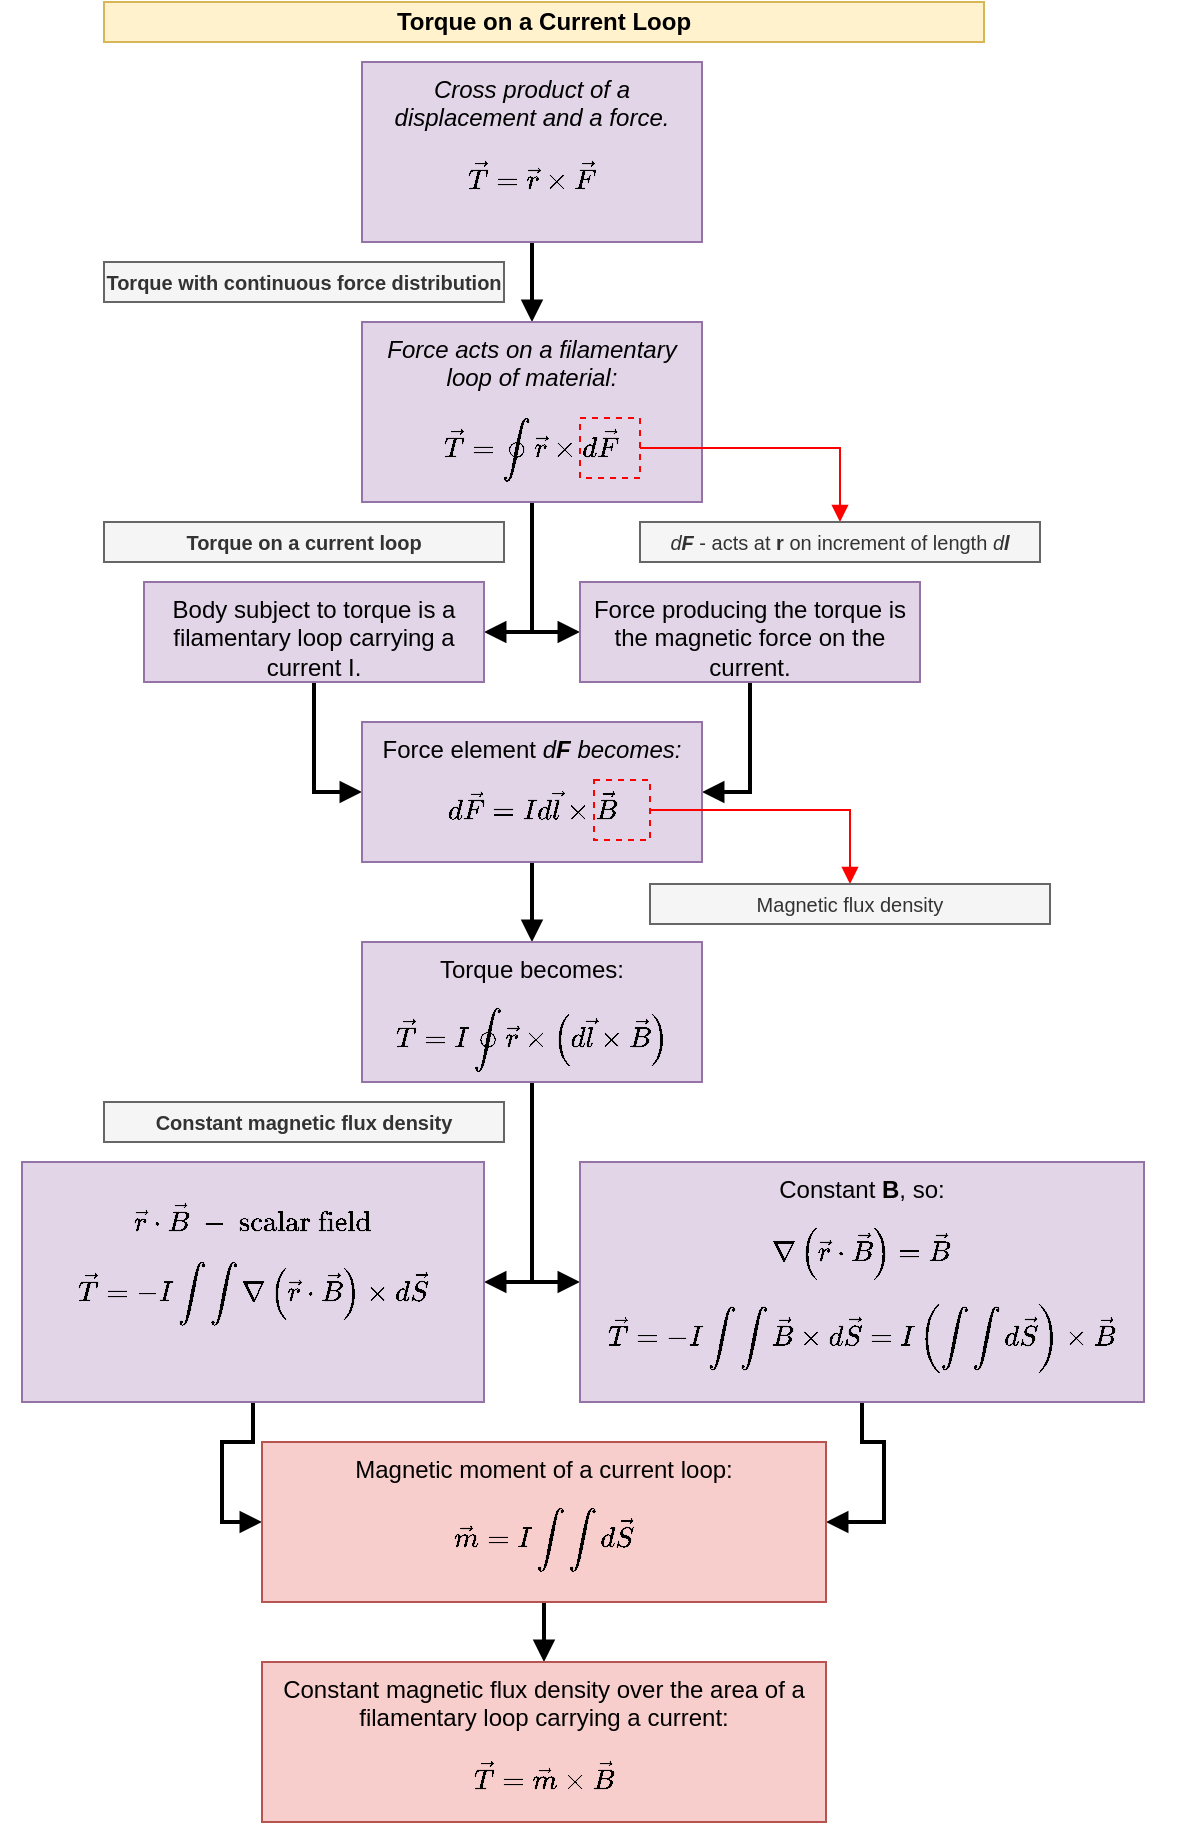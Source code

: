 <mxfile version="14.3.0" type="google"><diagram id="yd6e96ZKHSOM1lPTXcrp" name="Page-1"><mxGraphModel dx="2066" dy="1091" grid="1" gridSize="10" guides="1" tooltips="1" connect="1" arrows="1" fold="1" page="1" pageScale="1" pageWidth="827" pageHeight="1169" math="1" shadow="0"><root><mxCell id="0"/><mxCell id="1" parent="0"/><mxCell id="GQxGj6bcf2xUWcsVvhRo-1" value="Torque on a Current Loop" style="text;html=1;strokeColor=#d6b656;fillColor=#fff2cc;align=center;verticalAlign=middle;whiteSpace=wrap;rounded=0;fontStyle=1" parent="1" vertex="1"><mxGeometry x="200" y="160" width="440" height="20" as="geometry"/></mxCell><mxCell id="GQxGj6bcf2xUWcsVvhRo-5" value="" style="edgeStyle=orthogonalEdgeStyle;rounded=0;orthogonalLoop=1;jettySize=auto;html=1;endArrow=block;endFill=1;strokeWidth=2;" parent="1" source="GQxGj6bcf2xUWcsVvhRo-2" target="GQxGj6bcf2xUWcsVvhRo-4" edge="1"><mxGeometry relative="1" as="geometry"/></mxCell><mxCell id="GQxGj6bcf2xUWcsVvhRo-2" value="&lt;i&gt;Cross product of a displacement and a force.&lt;br&gt;$$\vec{T}=\vec{r}\times\vec{F}$$&lt;br&gt;&lt;/i&gt;" style="rounded=0;whiteSpace=wrap;html=1;fillColor=#e1d5e7;strokeColor=#9673a6;align=center;verticalAlign=top;" parent="1" vertex="1"><mxGeometry x="329" y="190" width="170" height="90" as="geometry"/></mxCell><mxCell id="GQxGj6bcf2xUWcsVvhRo-3" value="&lt;font style=&quot;font-size: 10px&quot;&gt;&lt;span&gt;Torque with continuous force distribution&lt;/span&gt;&lt;/font&gt;" style="text;html=1;strokeColor=#666666;fillColor=#f5f5f5;align=center;verticalAlign=middle;whiteSpace=wrap;rounded=0;fontStyle=1;fontColor=#333333;" parent="1" vertex="1"><mxGeometry x="200" y="290" width="200" height="20" as="geometry"/></mxCell><mxCell id="GQxGj6bcf2xUWcsVvhRo-14" style="edgeStyle=orthogonalEdgeStyle;rounded=0;orthogonalLoop=1;jettySize=auto;html=1;entryX=1;entryY=0.5;entryDx=0;entryDy=0;endArrow=block;endFill=1;strokeWidth=2;" parent="1" source="GQxGj6bcf2xUWcsVvhRo-4" target="GQxGj6bcf2xUWcsVvhRo-11" edge="1"><mxGeometry relative="1" as="geometry"><Array as="points"><mxPoint x="414" y="475"/></Array></mxGeometry></mxCell><mxCell id="GQxGj6bcf2xUWcsVvhRo-15" style="edgeStyle=orthogonalEdgeStyle;rounded=0;orthogonalLoop=1;jettySize=auto;html=1;entryX=0;entryY=0.5;entryDx=0;entryDy=0;endArrow=block;endFill=1;strokeColor=#000000;strokeWidth=2;" parent="1" source="GQxGj6bcf2xUWcsVvhRo-4" target="GQxGj6bcf2xUWcsVvhRo-13" edge="1"><mxGeometry relative="1" as="geometry"><Array as="points"><mxPoint x="414" y="475"/></Array></mxGeometry></mxCell><mxCell id="GQxGj6bcf2xUWcsVvhRo-4" value="&lt;i&gt;Force acts on a filamentary loop of material:&lt;br&gt;$$\vec{T}=\oint\vec{r}\times d\vec{F}$$&lt;br&gt;&lt;/i&gt;" style="rounded=0;whiteSpace=wrap;html=1;fillColor=#e1d5e7;strokeColor=#9673a6;align=center;verticalAlign=top;" parent="1" vertex="1"><mxGeometry x="329" y="320" width="170" height="90" as="geometry"/></mxCell><mxCell id="GQxGj6bcf2xUWcsVvhRo-9" style="edgeStyle=orthogonalEdgeStyle;rounded=0;orthogonalLoop=1;jettySize=auto;html=1;endArrow=block;endFill=1;strokeWidth=1;strokeColor=#FF0000;exitX=1;exitY=0.5;exitDx=0;exitDy=0;" parent="1" source="GQxGj6bcf2xUWcsVvhRo-6" target="GQxGj6bcf2xUWcsVvhRo-8" edge="1"><mxGeometry relative="1" as="geometry"/></mxCell><mxCell id="GQxGj6bcf2xUWcsVvhRo-6" value="" style="rounded=0;whiteSpace=wrap;html=1;align=center;fillColor=none;dashed=1;strokeColor=#FF0000;" parent="1" vertex="1"><mxGeometry x="438" y="368" width="30" height="30" as="geometry"/></mxCell><mxCell id="GQxGj6bcf2xUWcsVvhRo-8" value="&lt;span style=&quot;font-size: 10px&quot;&gt;&lt;i&gt;d&lt;b&gt;F&lt;/b&gt;&lt;/i&gt; - acts at &lt;b&gt;r&lt;/b&gt; on increment of length &lt;i&gt;d&lt;b&gt;l&lt;/b&gt;&lt;/i&gt;&lt;/span&gt;" style="text;html=1;strokeColor=#666666;fillColor=#f5f5f5;align=center;verticalAlign=middle;whiteSpace=wrap;rounded=0;fontStyle=0;fontColor=#333333;" parent="1" vertex="1"><mxGeometry x="468" y="420" width="200" height="20" as="geometry"/></mxCell><mxCell id="GQxGj6bcf2xUWcsVvhRo-17" style="edgeStyle=orthogonalEdgeStyle;rounded=0;orthogonalLoop=1;jettySize=auto;html=1;entryX=0;entryY=0.5;entryDx=0;entryDy=0;endArrow=block;endFill=1;strokeColor=#000000;strokeWidth=2;" parent="1" source="GQxGj6bcf2xUWcsVvhRo-11" target="GQxGj6bcf2xUWcsVvhRo-16" edge="1"><mxGeometry relative="1" as="geometry"><Array as="points"><mxPoint x="305" y="555"/></Array></mxGeometry></mxCell><mxCell id="GQxGj6bcf2xUWcsVvhRo-11" value="&lt;span&gt;Body subject to torque is a filamentary loop carrying a current I.&lt;br&gt;&lt;/span&gt;" style="rounded=0;whiteSpace=wrap;html=1;fillColor=#e1d5e7;strokeColor=#9673a6;align=center;verticalAlign=top;fontStyle=0" parent="1" vertex="1"><mxGeometry x="220" y="450" width="170" height="50" as="geometry"/></mxCell><mxCell id="GQxGj6bcf2xUWcsVvhRo-12" value="&lt;font style=&quot;font-size: 10px&quot;&gt;&lt;span&gt;Torque on a current loop&lt;/span&gt;&lt;/font&gt;" style="text;html=1;strokeColor=#666666;fillColor=#f5f5f5;align=center;verticalAlign=middle;whiteSpace=wrap;rounded=0;fontStyle=1;fontColor=#333333;" parent="1" vertex="1"><mxGeometry x="200" y="420" width="200" height="20" as="geometry"/></mxCell><mxCell id="GQxGj6bcf2xUWcsVvhRo-18" style="edgeStyle=orthogonalEdgeStyle;rounded=0;orthogonalLoop=1;jettySize=auto;html=1;entryX=1;entryY=0.5;entryDx=0;entryDy=0;endArrow=block;endFill=1;strokeColor=#000000;strokeWidth=2;" parent="1" source="GQxGj6bcf2xUWcsVvhRo-13" target="GQxGj6bcf2xUWcsVvhRo-16" edge="1"><mxGeometry relative="1" as="geometry"><Array as="points"><mxPoint x="523" y="555"/></Array></mxGeometry></mxCell><mxCell id="GQxGj6bcf2xUWcsVvhRo-13" value="&lt;span&gt;Force producing the torque is the magnetic force on the current.&lt;br&gt;&lt;/span&gt;" style="rounded=0;whiteSpace=wrap;html=1;fillColor=#e1d5e7;strokeColor=#9673a6;align=center;verticalAlign=top;fontStyle=0" parent="1" vertex="1"><mxGeometry x="438" y="450" width="170" height="50" as="geometry"/></mxCell><mxCell id="GQxGj6bcf2xUWcsVvhRo-23" value="" style="edgeStyle=orthogonalEdgeStyle;rounded=0;orthogonalLoop=1;jettySize=auto;html=1;endArrow=block;endFill=1;strokeColor=#000000;strokeWidth=2;" parent="1" source="GQxGj6bcf2xUWcsVvhRo-16" target="GQxGj6bcf2xUWcsVvhRo-22" edge="1"><mxGeometry relative="1" as="geometry"/></mxCell><mxCell id="GQxGj6bcf2xUWcsVvhRo-16" value="Force element &lt;i&gt;d&lt;b&gt;F &lt;/b&gt;becomes:&lt;br&gt;&lt;/i&gt;$$d\vec{F}=Id\vec{l}\times\vec{B}$$" style="rounded=0;whiteSpace=wrap;html=1;fillColor=#e1d5e7;strokeColor=#9673a6;align=center;verticalAlign=top;fontStyle=0" parent="1" vertex="1"><mxGeometry x="329" y="520" width="170" height="70" as="geometry"/></mxCell><mxCell id="GQxGj6bcf2xUWcsVvhRo-19" style="edgeStyle=orthogonalEdgeStyle;rounded=0;orthogonalLoop=1;jettySize=auto;html=1;endArrow=block;endFill=1;strokeWidth=1;strokeColor=#FF0000;exitX=1;exitY=0.5;exitDx=0;exitDy=0;" parent="1" source="GQxGj6bcf2xUWcsVvhRo-20" target="GQxGj6bcf2xUWcsVvhRo-21" edge="1"><mxGeometry relative="1" as="geometry"/></mxCell><mxCell id="GQxGj6bcf2xUWcsVvhRo-20" value="" style="rounded=0;whiteSpace=wrap;html=1;align=center;fillColor=none;dashed=1;strokeColor=#FF0000;" parent="1" vertex="1"><mxGeometry x="445" y="549" width="28" height="30" as="geometry"/></mxCell><mxCell id="GQxGj6bcf2xUWcsVvhRo-21" value="&lt;span style=&quot;font-size: 10px&quot;&gt;Magnetic flux density&lt;/span&gt;" style="text;html=1;strokeColor=#666666;fillColor=#f5f5f5;align=center;verticalAlign=middle;whiteSpace=wrap;rounded=0;fontStyle=0;fontColor=#333333;" parent="1" vertex="1"><mxGeometry x="473" y="601" width="200" height="20" as="geometry"/></mxCell><mxCell id="GQxGj6bcf2xUWcsVvhRo-26" value="" style="edgeStyle=orthogonalEdgeStyle;rounded=0;orthogonalLoop=1;jettySize=auto;html=1;endArrow=block;endFill=1;strokeColor=#000000;strokeWidth=2;entryX=0;entryY=0.5;entryDx=0;entryDy=0;" parent="1" source="GQxGj6bcf2xUWcsVvhRo-22" target="GQxGj6bcf2xUWcsVvhRo-25" edge="1"><mxGeometry relative="1" as="geometry"/></mxCell><mxCell id="GQxGj6bcf2xUWcsVvhRo-28" style="edgeStyle=orthogonalEdgeStyle;rounded=0;orthogonalLoop=1;jettySize=auto;html=1;entryX=1;entryY=0.5;entryDx=0;entryDy=0;endArrow=block;endFill=1;strokeColor=#000000;strokeWidth=2;" parent="1" source="GQxGj6bcf2xUWcsVvhRo-22" target="GQxGj6bcf2xUWcsVvhRo-27" edge="1"><mxGeometry relative="1" as="geometry"/></mxCell><mxCell id="GQxGj6bcf2xUWcsVvhRo-22" value="Torque becomes:&lt;br&gt;$$\vec{T}=I\oint\vec{r}\times\left(d\vec{l}\times\vec{B}\right)$$" style="rounded=0;whiteSpace=wrap;html=1;fillColor=#e1d5e7;strokeColor=#9673a6;align=center;verticalAlign=top;fontStyle=0" parent="1" vertex="1"><mxGeometry x="329" y="630" width="170" height="70" as="geometry"/></mxCell><mxCell id="GQxGj6bcf2xUWcsVvhRo-24" value="&lt;font style=&quot;font-size: 10px&quot;&gt;&lt;span&gt;Constant magnetic flux density&lt;/span&gt;&lt;/font&gt;" style="text;html=1;strokeColor=#666666;fillColor=#f5f5f5;align=center;verticalAlign=middle;whiteSpace=wrap;rounded=0;fontStyle=1;fontColor=#333333;" parent="1" vertex="1"><mxGeometry x="200" y="710" width="200" height="20" as="geometry"/></mxCell><mxCell id="GQxGj6bcf2xUWcsVvhRo-33" style="edgeStyle=orthogonalEdgeStyle;rounded=0;orthogonalLoop=1;jettySize=auto;html=1;entryX=1;entryY=0.5;entryDx=0;entryDy=0;endArrow=block;endFill=1;strokeColor=#000000;strokeWidth=2;" parent="1" source="GQxGj6bcf2xUWcsVvhRo-25" target="GQxGj6bcf2xUWcsVvhRo-29" edge="1"><mxGeometry relative="1" as="geometry"><Array as="points"><mxPoint x="579" y="880"/><mxPoint x="590" y="880"/><mxPoint x="590" y="920"/></Array></mxGeometry></mxCell><mxCell id="GQxGj6bcf2xUWcsVvhRo-25" value="Constant &lt;b&gt;B&lt;/b&gt;, so:&lt;br&gt;$$\nabla\left(\vec{r}\cdot\vec{B}\right)=\vec{B}$$$$\vec{T}=-I\int\int\vec{B}\times d\vec{S}=I\left(\int\int d\vec{S}\right)\times\vec{B}$$" style="rounded=0;whiteSpace=wrap;html=1;fillColor=#e1d5e7;strokeColor=#9673a6;align=center;verticalAlign=top;fontStyle=0" parent="1" vertex="1"><mxGeometry x="438" y="740" width="282" height="120" as="geometry"/></mxCell><mxCell id="GQxGj6bcf2xUWcsVvhRo-32" style="edgeStyle=orthogonalEdgeStyle;rounded=0;orthogonalLoop=1;jettySize=auto;html=1;entryX=0;entryY=0.5;entryDx=0;entryDy=0;endArrow=block;endFill=1;strokeColor=#000000;strokeWidth=2;" parent="1" source="GQxGj6bcf2xUWcsVvhRo-27" target="GQxGj6bcf2xUWcsVvhRo-29" edge="1"><mxGeometry relative="1" as="geometry"/></mxCell><mxCell id="GQxGj6bcf2xUWcsVvhRo-27" value="$$\vec{r}\cdot\vec{B}\ -\ \text{scalar field}$$$$\vec{T}=-I\int\int\nabla\left(\vec{r}\cdot\vec{B}\right)\times d\vec{S}$$" style="rounded=0;whiteSpace=wrap;html=1;fillColor=#e1d5e7;strokeColor=#9673a6;align=center;verticalAlign=top;fontStyle=0" parent="1" vertex="1"><mxGeometry x="159" y="740" width="231" height="120" as="geometry"/></mxCell><mxCell id="GQxGj6bcf2xUWcsVvhRo-34" value="" style="edgeStyle=orthogonalEdgeStyle;rounded=0;orthogonalLoop=1;jettySize=auto;html=1;endArrow=block;endFill=1;strokeColor=#000000;strokeWidth=2;" parent="1" source="GQxGj6bcf2xUWcsVvhRo-29" target="GQxGj6bcf2xUWcsVvhRo-30" edge="1"><mxGeometry relative="1" as="geometry"/></mxCell><mxCell id="GQxGj6bcf2xUWcsVvhRo-29" value="Magnetic moment of a current loop:&lt;br&gt;$$\vec{m}=I\int\int d\vec{S}$$" style="rounded=0;whiteSpace=wrap;html=1;fillColor=#f8cecc;strokeColor=#b85450;align=center;verticalAlign=top;fontStyle=0" parent="1" vertex="1"><mxGeometry x="279" y="880" width="282" height="80" as="geometry"/></mxCell><mxCell id="GQxGj6bcf2xUWcsVvhRo-30" value="Constant magnetic flux density over the area of a filamentary loop carrying a current:&lt;br&gt;$$\vec{T}=\vec{m}\times\vec{B}$$" style="rounded=0;whiteSpace=wrap;html=1;fillColor=#f8cecc;strokeColor=#b85450;align=center;verticalAlign=top;fontStyle=0" parent="1" vertex="1"><mxGeometry x="279" y="990" width="282" height="80" as="geometry"/></mxCell></root></mxGraphModel></diagram></mxfile>